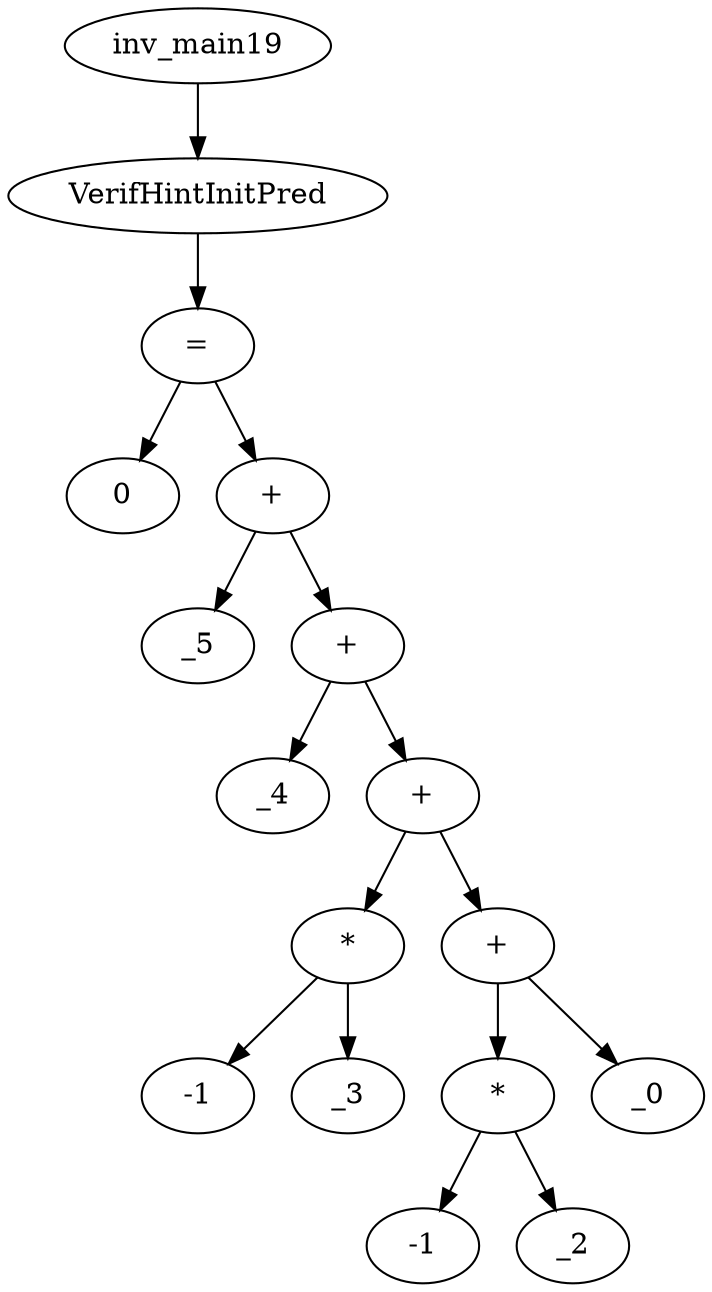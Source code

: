 digraph dag {
0 [label="inv_main19"];
1 [label="VerifHintInitPred"];
2 [label="="];
3 [label="0"];
4 [label="+"];
5 [label="_5"];
6 [label="+"];
7 [label="_4"];
8 [label="+"];
9 [label="*"];
10 [label="-1"];
11 [label="_3"];
12 [label="+"];
13 [label="*"];
14 [label="-1"];
15 [label="_2"];
16 [label="_0"];
0->1
1->2
2->4
2 -> 3
4->6
4 -> 5
6->8
6 -> 7
8->9
8 -> 12
9->11
9 -> 10
12->13
12 -> 16
13->15
13 -> 14
}
